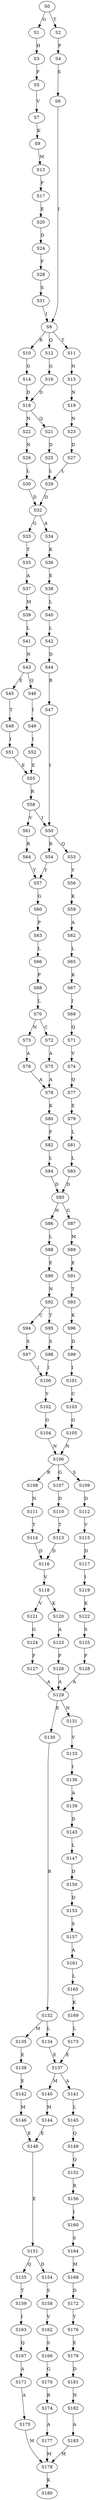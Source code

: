 strict digraph  {
	S0 -> S1 [ label = G ];
	S0 -> S2 [ label = T ];
	S1 -> S3 [ label = H ];
	S2 -> S4 [ label = P ];
	S3 -> S5 [ label = F ];
	S4 -> S6 [ label = S ];
	S5 -> S7 [ label = V ];
	S6 -> S8 [ label = I ];
	S7 -> S9 [ label = K ];
	S8 -> S10 [ label = R ];
	S8 -> S11 [ label = T ];
	S8 -> S12 [ label = Q ];
	S9 -> S13 [ label = M ];
	S10 -> S14 [ label = G ];
	S11 -> S15 [ label = N ];
	S12 -> S16 [ label = G ];
	S13 -> S17 [ label = F ];
	S14 -> S18 [ label = D ];
	S15 -> S19 [ label = N ];
	S16 -> S18 [ label = D ];
	S17 -> S20 [ label = E ];
	S18 -> S21 [ label = Q ];
	S18 -> S22 [ label = N ];
	S19 -> S23 [ label = N ];
	S20 -> S24 [ label = D ];
	S21 -> S25 [ label = D ];
	S22 -> S26 [ label = N ];
	S23 -> S27 [ label = D ];
	S24 -> S28 [ label = F ];
	S25 -> S29 [ label = L ];
	S26 -> S30 [ label = L ];
	S27 -> S29 [ label = L ];
	S28 -> S31 [ label = S ];
	S29 -> S32 [ label = D ];
	S30 -> S32 [ label = D ];
	S31 -> S8 [ label = I ];
	S32 -> S33 [ label = G ];
	S32 -> S34 [ label = A ];
	S33 -> S35 [ label = T ];
	S34 -> S36 [ label = K ];
	S35 -> S37 [ label = A ];
	S36 -> S38 [ label = E ];
	S37 -> S39 [ label = M ];
	S38 -> S40 [ label = L ];
	S39 -> S41 [ label = L ];
	S40 -> S42 [ label = L ];
	S41 -> S43 [ label = N ];
	S42 -> S44 [ label = D ];
	S43 -> S45 [ label = E ];
	S43 -> S46 [ label = Q ];
	S44 -> S47 [ label = R ];
	S45 -> S48 [ label = T ];
	S46 -> S49 [ label = I ];
	S47 -> S50 [ label = I ];
	S48 -> S51 [ label = I ];
	S49 -> S52 [ label = I ];
	S50 -> S53 [ label = Q ];
	S50 -> S54 [ label = R ];
	S51 -> S55 [ label = E ];
	S52 -> S55 [ label = E ];
	S53 -> S56 [ label = Y ];
	S54 -> S57 [ label = Y ];
	S55 -> S58 [ label = R ];
	S56 -> S59 [ label = K ];
	S57 -> S60 [ label = G ];
	S58 -> S61 [ label = V ];
	S58 -> S50 [ label = I ];
	S59 -> S62 [ label = A ];
	S60 -> S63 [ label = P ];
	S61 -> S64 [ label = R ];
	S62 -> S65 [ label = L ];
	S63 -> S66 [ label = L ];
	S64 -> S57 [ label = Y ];
	S65 -> S67 [ label = K ];
	S66 -> S68 [ label = P ];
	S67 -> S69 [ label = I ];
	S68 -> S70 [ label = L ];
	S69 -> S71 [ label = Q ];
	S70 -> S72 [ label = C ];
	S70 -> S73 [ label = N ];
	S71 -> S74 [ label = V ];
	S72 -> S75 [ label = A ];
	S73 -> S76 [ label = A ];
	S74 -> S77 [ label = Q ];
	S75 -> S78 [ label = A ];
	S76 -> S78 [ label = A ];
	S77 -> S79 [ label = E ];
	S78 -> S80 [ label = K ];
	S79 -> S81 [ label = L ];
	S80 -> S82 [ label = F ];
	S81 -> S83 [ label = L ];
	S82 -> S84 [ label = L ];
	S83 -> S85 [ label = D ];
	S84 -> S85 [ label = D ];
	S85 -> S86 [ label = N ];
	S85 -> S87 [ label = G ];
	S86 -> S88 [ label = L ];
	S87 -> S89 [ label = M ];
	S88 -> S90 [ label = E ];
	S89 -> S91 [ label = E ];
	S90 -> S92 [ label = N ];
	S91 -> S93 [ label = T ];
	S92 -> S94 [ label = C ];
	S92 -> S95 [ label = T ];
	S93 -> S96 [ label = K ];
	S94 -> S97 [ label = S ];
	S95 -> S98 [ label = S ];
	S96 -> S99 [ label = D ];
	S97 -> S100 [ label = I ];
	S98 -> S100 [ label = I ];
	S99 -> S101 [ label = I ];
	S100 -> S102 [ label = Y ];
	S101 -> S103 [ label = C ];
	S102 -> S104 [ label = G ];
	S103 -> S105 [ label = G ];
	S104 -> S106 [ label = N ];
	S105 -> S106 [ label = N ];
	S106 -> S107 [ label = G ];
	S106 -> S108 [ label = R ];
	S106 -> S109 [ label = S ];
	S107 -> S110 [ label = D ];
	S108 -> S111 [ label = N ];
	S109 -> S112 [ label = D ];
	S110 -> S113 [ label = T ];
	S111 -> S114 [ label = T ];
	S112 -> S115 [ label = V ];
	S113 -> S116 [ label = D ];
	S114 -> S116 [ label = D ];
	S115 -> S117 [ label = D ];
	S116 -> S118 [ label = V ];
	S117 -> S119 [ label = I ];
	S118 -> S120 [ label = K ];
	S118 -> S121 [ label = V ];
	S119 -> S122 [ label = K ];
	S120 -> S123 [ label = A ];
	S121 -> S124 [ label = G ];
	S122 -> S125 [ label = S ];
	S123 -> S126 [ label = F ];
	S124 -> S127 [ label = F ];
	S125 -> S128 [ label = F ];
	S126 -> S129 [ label = A ];
	S127 -> S129 [ label = A ];
	S128 -> S129 [ label = A ];
	S129 -> S130 [ label = E ];
	S129 -> S131 [ label = N ];
	S130 -> S132 [ label = R ];
	S131 -> S133 [ label = V ];
	S132 -> S134 [ label = L ];
	S132 -> S135 [ label = M ];
	S133 -> S136 [ label = I ];
	S134 -> S137 [ label = E ];
	S135 -> S138 [ label = E ];
	S136 -> S139 [ label = A ];
	S137 -> S140 [ label = M ];
	S137 -> S141 [ label = A ];
	S138 -> S142 [ label = E ];
	S139 -> S143 [ label = D ];
	S140 -> S144 [ label = M ];
	S141 -> S145 [ label = L ];
	S142 -> S146 [ label = M ];
	S143 -> S147 [ label = L ];
	S144 -> S148 [ label = E ];
	S145 -> S149 [ label = Q ];
	S146 -> S148 [ label = E ];
	S147 -> S150 [ label = D ];
	S148 -> S151 [ label = E ];
	S149 -> S152 [ label = Q ];
	S150 -> S153 [ label = D ];
	S151 -> S154 [ label = D ];
	S151 -> S155 [ label = Q ];
	S152 -> S156 [ label = R ];
	S153 -> S157 [ label = S ];
	S154 -> S158 [ label = S ];
	S155 -> S159 [ label = T ];
	S156 -> S160 [ label = I ];
	S157 -> S161 [ label = A ];
	S158 -> S162 [ label = V ];
	S159 -> S163 [ label = I ];
	S160 -> S164 [ label = S ];
	S161 -> S165 [ label = L ];
	S162 -> S166 [ label = S ];
	S163 -> S167 [ label = Q ];
	S164 -> S168 [ label = M ];
	S165 -> S169 [ label = K ];
	S166 -> S170 [ label = G ];
	S167 -> S171 [ label = A ];
	S168 -> S172 [ label = D ];
	S169 -> S173 [ label = L ];
	S170 -> S174 [ label = R ];
	S171 -> S175 [ label = A ];
	S172 -> S176 [ label = Y ];
	S173 -> S137 [ label = E ];
	S174 -> S177 [ label = A ];
	S175 -> S178 [ label = M ];
	S176 -> S179 [ label = E ];
	S177 -> S178 [ label = M ];
	S178 -> S180 [ label = K ];
	S179 -> S181 [ label = D ];
	S181 -> S182 [ label = N ];
	S182 -> S183 [ label = A ];
	S183 -> S178 [ label = M ];
}
